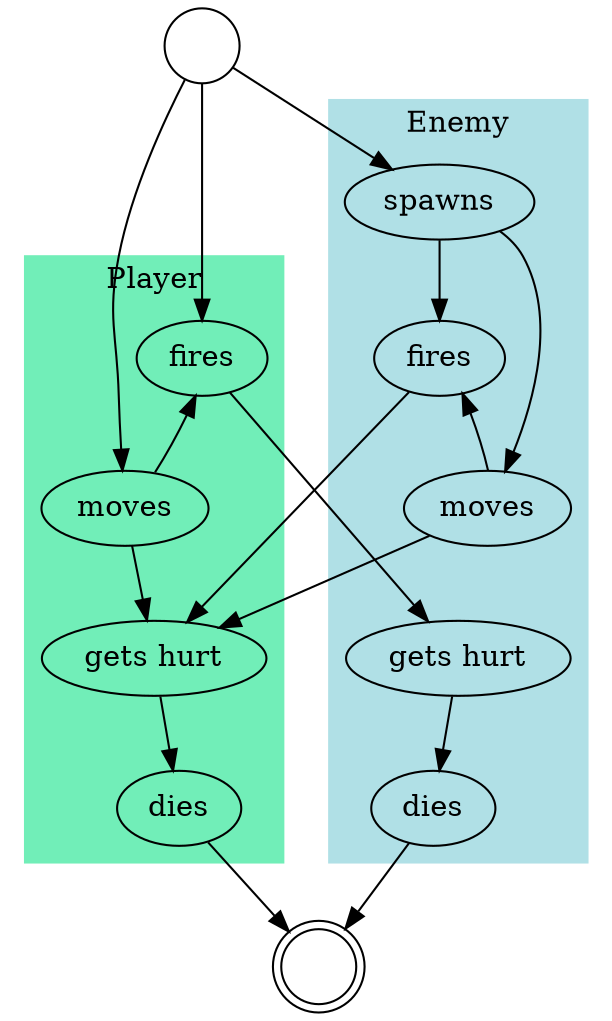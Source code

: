 digraph G {
    start [label="", shape="circle"];
    end [label="", shape="doublecircle"];

    node [shape="ellipse"];
    subgraph cluster_0 {
        style="filled";
        color="#71EEB8";
        label="Player";
        pf [label="fires"];
        pm [label="moves"];
        pt [label="gets hurt"];
        pd [label="dies"];
    }

    subgraph cluster_1 {
        style="filled";
        color="powderblue";
        label="Enemy";
        es [label="spawns"];
        ef [label="fires"];
        em [label="moves"];
        et [label="gets hurt"];
        ed [label="dies"];
    }

    edge [weight="100"];
    start -> pf;
    pf -> pm [color="none"];
    pm -> pt;
    pt -> pd;
    pd -> end;

    start -> es;
    es -> ef;
    ef -> em [color="none"];
    em -> et [color="none"];
    et -> ed;
    ed -> end;

    edge [weight="10"];
    pf -> et;
    ef -> pt;
    em -> pt;

    edge [weight="1"];
    start -> pm;
    es -> em;

    em -> ef;
    pm -> pf;
}
